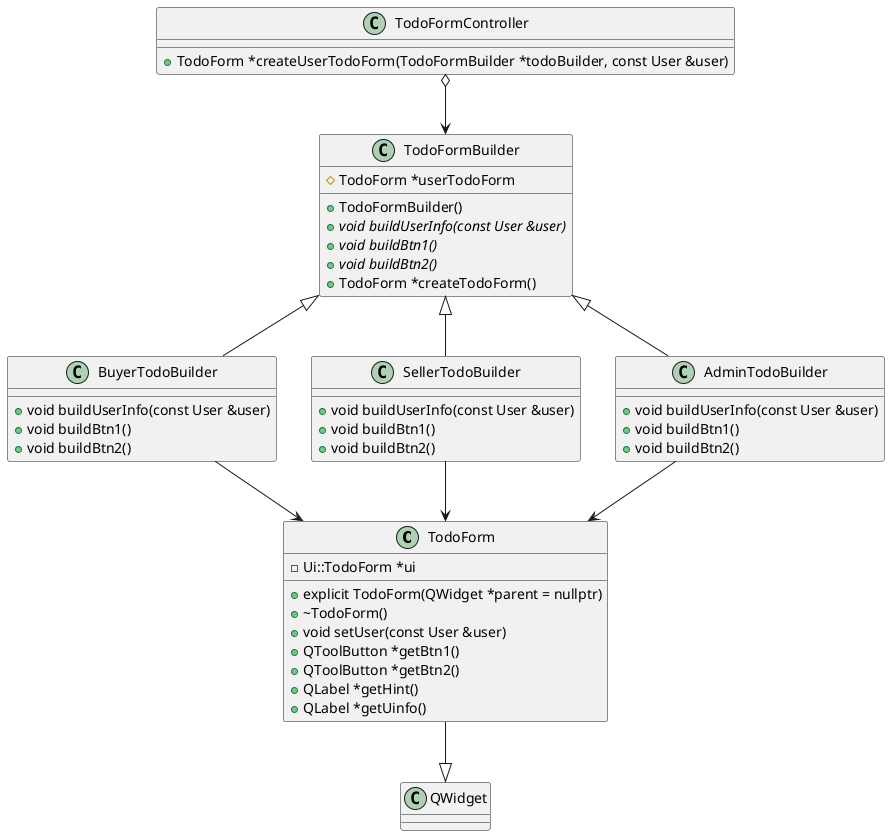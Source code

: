 @startuml
class TodoForm {
    +explicit TodoForm(QWidget *parent = nullptr)
    +~TodoForm()
    +void setUser(const User &user)
    +QToolButton *getBtn1()
    +QToolButton *getBtn2()
    +QLabel *getHint()
    +QLabel *getUinfo()
    -Ui::TodoForm *ui
}
class TodoFormBuilder {
    +TodoFormBuilder()
    +{abstract} void buildUserInfo(const User &user)
    +{abstract} void buildBtn1()
    +{abstract} void buildBtn2()
    +TodoForm *createTodoForm()
    #TodoForm *userTodoForm
}
class BuyerTodoBuilder {
    +void buildUserInfo(const User &user)
    +void buildBtn1()
    +void buildBtn2()
}
class SellerTodoBuilder {
    +void buildUserInfo(const User &user)
    + void buildBtn1()
    + void buildBtn2()
}
class AdminTodoBuilder  {
    +void buildUserInfo(const User &user)
    +void buildBtn1()
    +void buildBtn2()
}
class TodoFormController {
    +TodoForm *createUserTodoForm(TodoFormBuilder *todoBuilder, const User &user)
}
TodoForm --|> QWidget
TodoFormBuilder<|--BuyerTodoBuilder
TodoFormBuilder<|--SellerTodoBuilder
TodoFormBuilder <|--AdminTodoBuilder
TodoFormController o--> TodoFormBuilder 

BuyerTodoBuilder --> TodoForm
SellerTodoBuilder --> TodoForm
AdminTodoBuilder --> TodoForm

@enduml